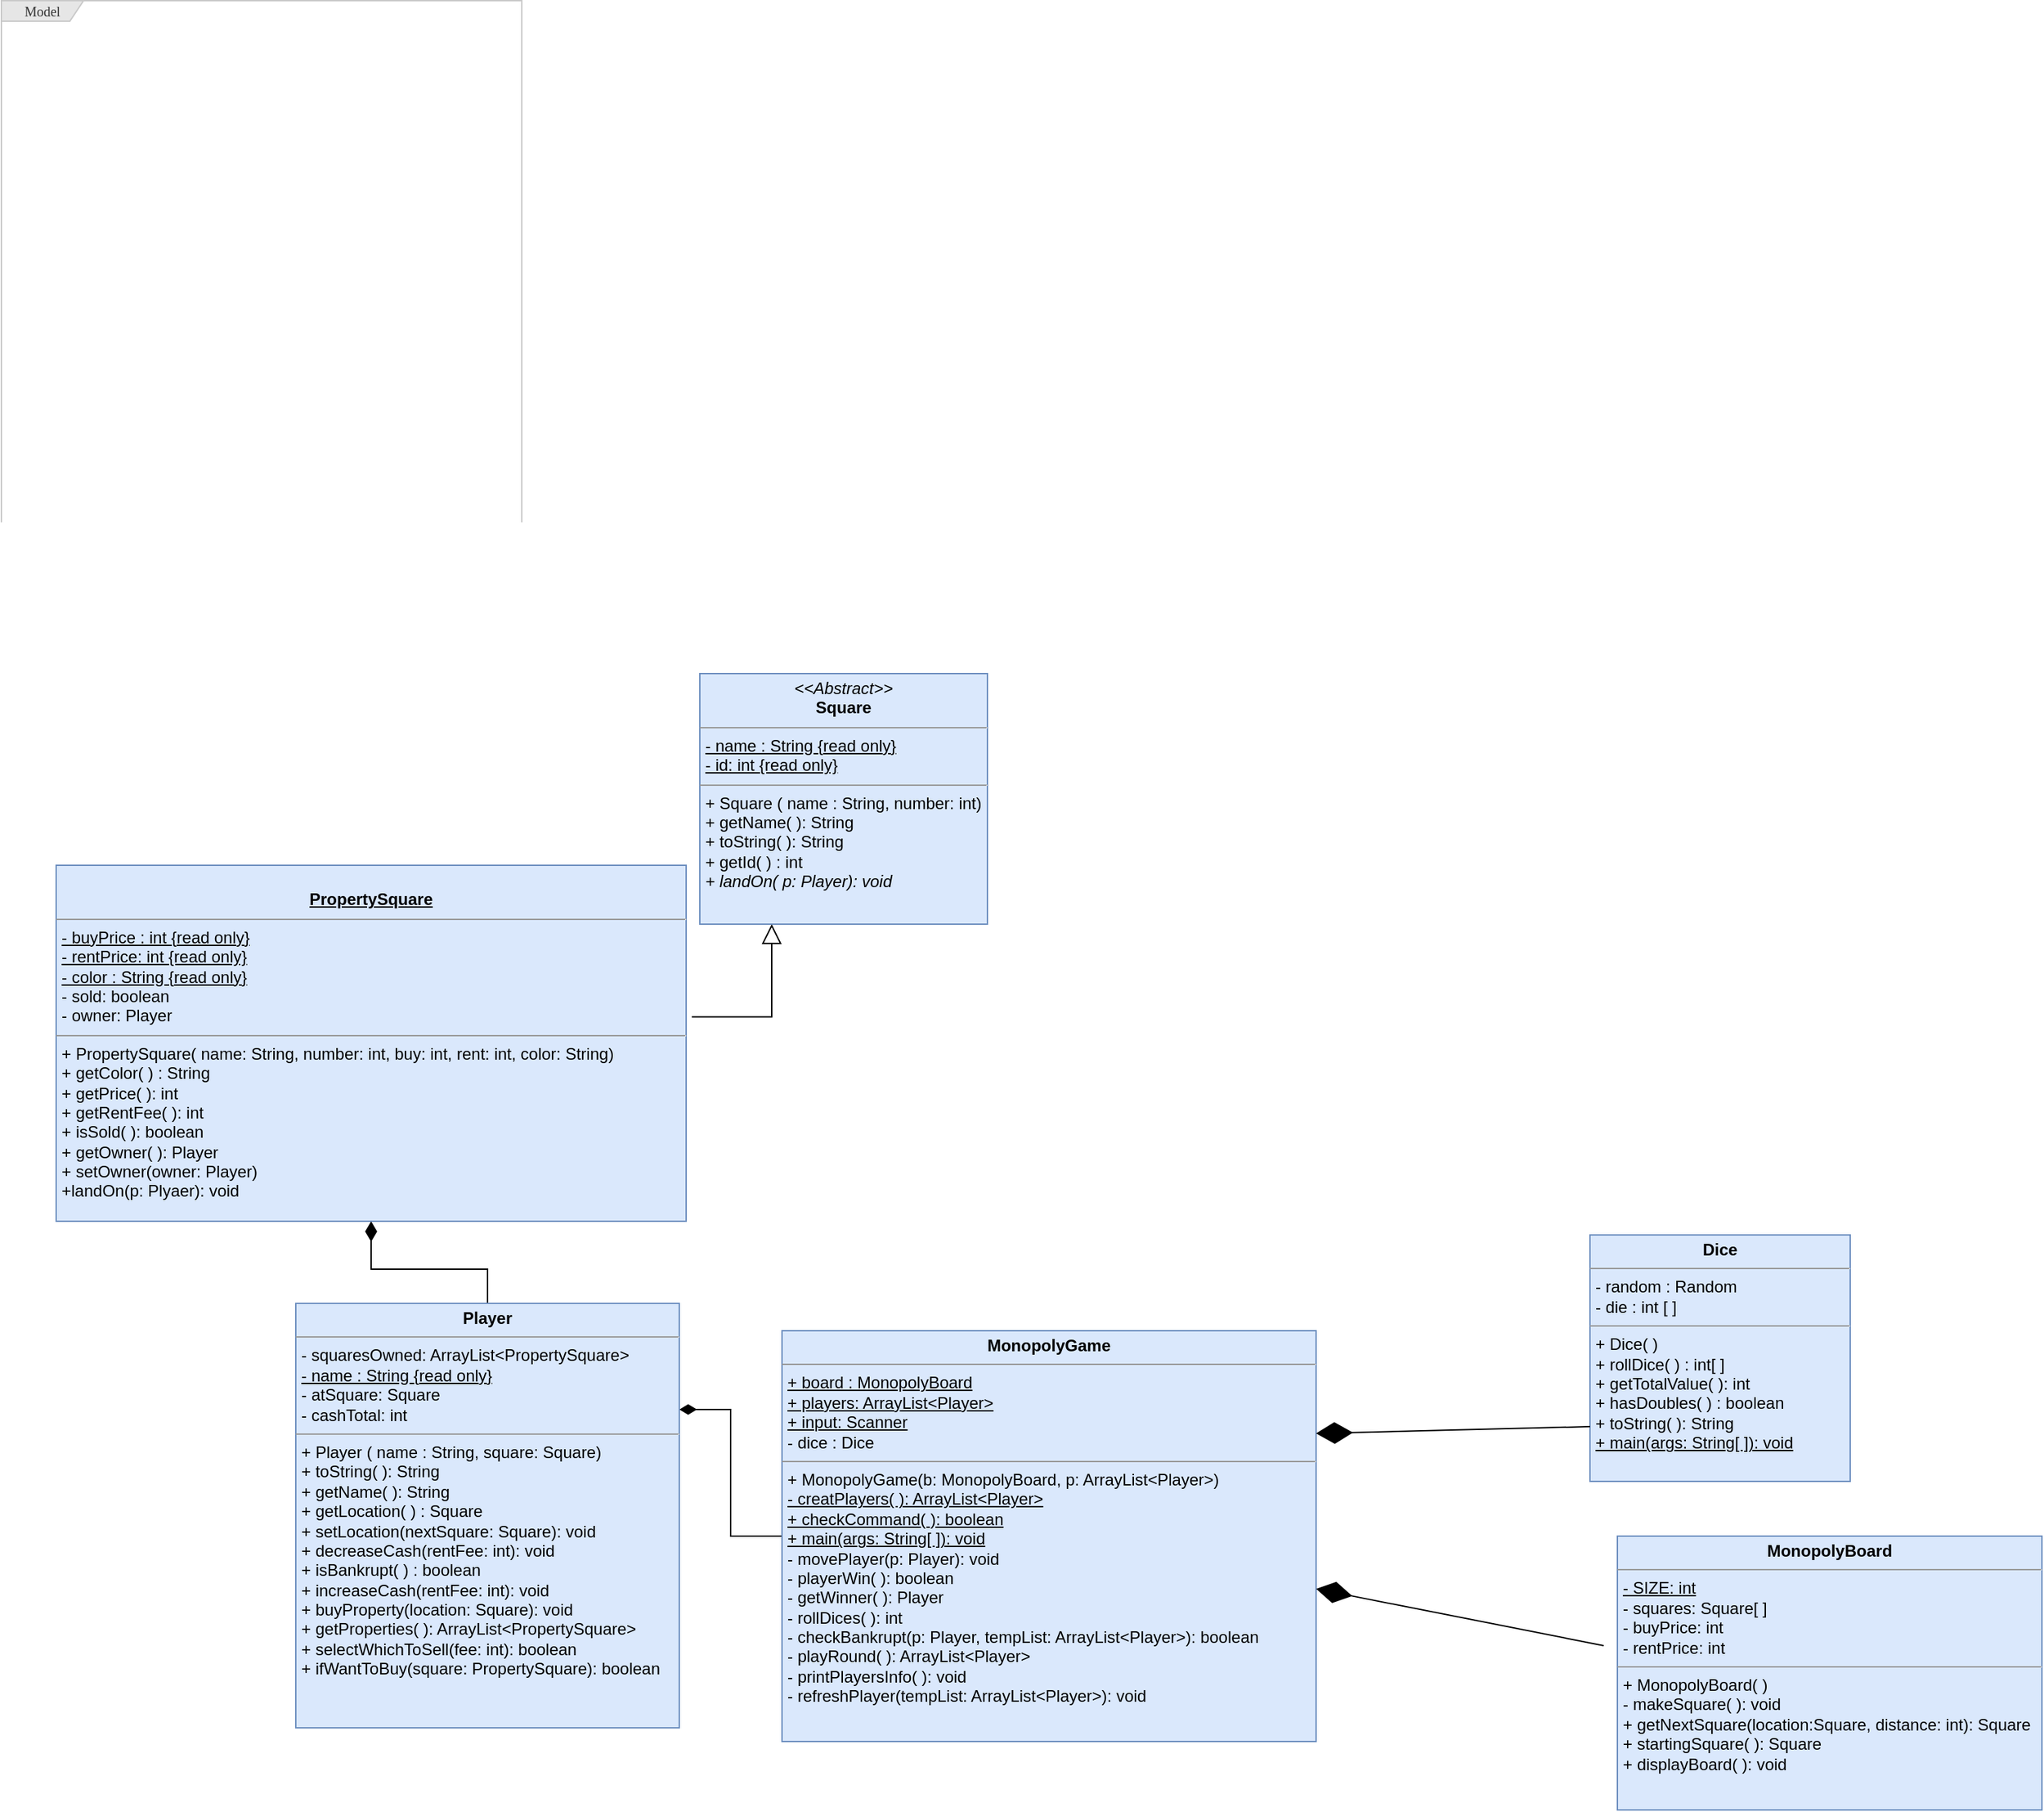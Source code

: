 <mxfile version="15.5.7" type="device"><diagram name="Page-1" id="c4acf3e9-155e-7222-9cf6-157b1a14988f"><mxGraphModel dx="1888" dy="1533" grid="1" gridSize="10" guides="1" tooltips="1" connect="1" arrows="1" fold="1" page="1" pageScale="1" pageWidth="850" pageHeight="1100" background="none" math="0" shadow="0"><root><mxCell id="0"/><mxCell id="1" parent="0"/><mxCell id="17acba5748e5396b-1" value="Model" style="shape=umlFrame;whiteSpace=wrap;html=1;rounded=0;shadow=0;comic=0;labelBackgroundColor=none;strokeWidth=1;fontFamily=Verdana;fontSize=10;align=center;fillColor=#E6E6E6;fontColor=#333333;strokeColor=#C9C9C9;width=60;height=15;" parent="1" vertex="1"><mxGeometry x="-260" y="-531.5" width="380" height="491.5" as="geometry"/></mxCell><mxCell id="v7Vo1TqNWF_dr8OzTrFL-2" style="edgeStyle=orthogonalEdgeStyle;rounded=0;orthogonalLoop=1;jettySize=auto;html=1;exitX=1.009;exitY=0.426;exitDx=0;exitDy=0;entryX=0.25;entryY=1;entryDx=0;entryDy=0;endArrow=block;endFill=0;endSize=12;exitPerimeter=0;" parent="1" source="7vzSn5Uh3cu9HvnBIA2v-2" target="5d2195bd80daf111-18" edge="1"><mxGeometry relative="1" as="geometry"><mxPoint x="160" y="245" as="sourcePoint"/></mxGeometry></mxCell><mxCell id="v7Vo1TqNWF_dr8OzTrFL-19" style="edgeStyle=orthogonalEdgeStyle;rounded=0;orthogonalLoop=1;jettySize=auto;html=1;endArrow=none;endFill=0;startSize=12;endSize=12;startArrow=diamondThin;startFill=1;exitX=0.5;exitY=1;exitDx=0;exitDy=0;" parent="1" source="7vzSn5Uh3cu9HvnBIA2v-2" target="v7Vo1TqNWF_dr8OzTrFL-18" edge="1"><mxGeometry relative="1" as="geometry"><mxPoint x="80.0" y="290" as="sourcePoint"/></mxGeometry></mxCell><mxCell id="5d2195bd80daf111-10" value="&lt;p style=&quot;margin: 0px ; margin-top: 4px ; text-align: center&quot;&gt;&lt;b&gt;Dice&lt;/b&gt;&lt;/p&gt;&lt;hr size=&quot;1&quot;&gt;&lt;p style=&quot;margin: 0px ; margin-left: 4px&quot;&gt;- random : Random&lt;br&gt;- die : int [ ]&lt;/p&gt;&lt;hr size=&quot;1&quot;&gt;&lt;p style=&quot;margin: 0px ; margin-left: 4px&quot;&gt;+ Dice( )&amp;nbsp;&lt;br&gt;+ rollDice( ) : int[ ]&lt;/p&gt;&lt;p style=&quot;margin: 0px ; margin-left: 4px&quot;&gt;+ getTotalValue( ): int&lt;/p&gt;&lt;p style=&quot;margin: 0px ; margin-left: 4px&quot;&gt;+ hasDoubles( ) : boolean&lt;/p&gt;&lt;p style=&quot;margin: 0px ; margin-left: 4px&quot;&gt;+ toString( ): String&lt;/p&gt;&lt;p style=&quot;margin: 0px ; margin-left: 4px&quot;&gt;&lt;u&gt;+ main(args: String[ ]): void&lt;/u&gt;&lt;/p&gt;" style="verticalAlign=top;align=left;overflow=fill;fontSize=12;fontFamily=Helvetica;html=1;rounded=0;shadow=0;comic=0;labelBackgroundColor=none;strokeWidth=1;fillColor=#dae8fc;strokeColor=#6c8ebf;" parent="1" vertex="1"><mxGeometry x="900" y="370" width="190" height="180" as="geometry"/></mxCell><mxCell id="5d2195bd80daf111-11" value="&lt;p style=&quot;margin: 0px ; margin-top: 4px ; text-align: center&quot;&gt;&lt;b&gt;MonopolyBoard&lt;/b&gt;&lt;/p&gt;&lt;hr size=&quot;1&quot;&gt;&lt;p style=&quot;margin: 0px ; margin-left: 4px&quot;&gt;&lt;u&gt;- SIZE: int&lt;/u&gt;&lt;br&gt;- squares: Square[ ]&lt;br&gt;&lt;/p&gt;&lt;p style=&quot;margin: 0px ; margin-left: 4px&quot;&gt;- buyPrice: int&lt;/p&gt;&lt;p style=&quot;margin: 0px ; margin-left: 4px&quot;&gt;- rentPrice: int&lt;/p&gt;&lt;hr size=&quot;1&quot;&gt;&lt;p style=&quot;margin: 0px ; margin-left: 4px&quot;&gt;+ MonopolyBoard( )&lt;/p&gt;&lt;p style=&quot;margin: 0px ; margin-left: 4px&quot;&gt;- makeSquare( ): void&lt;/p&gt;&lt;p style=&quot;margin: 0px ; margin-left: 4px&quot;&gt;+ getNextSquare(location:Square, distance: int): Square&lt;/p&gt;&lt;p style=&quot;margin: 0px ; margin-left: 4px&quot;&gt;+ startingSquare( ): Square&lt;/p&gt;&lt;p style=&quot;margin: 0px ; margin-left: 4px&quot;&gt;+ displayBoard( ): void&lt;/p&gt;&lt;p style=&quot;margin: 0px ; margin-left: 4px&quot;&gt;&lt;br&gt;&lt;/p&gt;" style="verticalAlign=top;align=left;overflow=fill;fontSize=12;fontFamily=Helvetica;html=1;rounded=0;shadow=0;comic=0;labelBackgroundColor=none;strokeWidth=1;fillColor=#dae8fc;strokeColor=#6c8ebf;" parent="1" vertex="1"><mxGeometry x="920" y="590" width="310" height="200" as="geometry"/></mxCell><mxCell id="5d2195bd80daf111-18" value="&lt;p style=&quot;margin: 0px ; margin-top: 4px ; text-align: center&quot;&gt;&lt;i&gt;&amp;lt;&amp;lt;Abstract&amp;gt;&amp;gt;&lt;/i&gt;&lt;br&gt;&lt;b&gt;Square&lt;/b&gt;&lt;/p&gt;&lt;hr size=&quot;1&quot;&gt;&lt;p style=&quot;margin: 0px ; margin-left: 4px&quot;&gt;&lt;u&gt;- name : String {read only}&lt;br&gt;&lt;/u&gt;&lt;/p&gt;&lt;p style=&quot;margin: 0px ; margin-left: 4px&quot;&gt;&lt;u&gt;- id: int {read only}&lt;/u&gt;&lt;/p&gt;&lt;hr size=&quot;1&quot;&gt;&lt;p style=&quot;margin: 0px ; margin-left: 4px&quot;&gt;+ Square ( name : String, number: int)&lt;br&gt;+ getName( ): String&lt;/p&gt;&lt;p style=&quot;margin: 0px ; margin-left: 4px&quot;&gt;+ toString( ): String&lt;/p&gt;&lt;p style=&quot;margin: 0px ; margin-left: 4px&quot;&gt;+ getId( ) : int&lt;/p&gt;&lt;p style=&quot;margin: 0px ; margin-left: 4px&quot;&gt;&lt;span&gt;&lt;i&gt;+ landOn( p: Player): void&lt;/i&gt;&lt;/span&gt;&lt;br&gt;&lt;/p&gt;&lt;p style=&quot;margin: 0px ; margin-left: 4px&quot;&gt;&lt;br&gt;&lt;/p&gt;" style="verticalAlign=top;align=left;overflow=fill;fontSize=12;fontFamily=Helvetica;html=1;rounded=0;shadow=0;comic=0;labelBackgroundColor=none;strokeWidth=1;fillColor=#dae8fc;strokeColor=#6c8ebf;" parent="1" vertex="1"><mxGeometry x="250" y="-40" width="210" height="183" as="geometry"/></mxCell><mxCell id="7vzSn5Uh3cu9HvnBIA2v-7" style="edgeStyle=orthogonalEdgeStyle;rounded=0;orthogonalLoop=1;jettySize=auto;html=1;exitX=0;exitY=0.5;exitDx=0;exitDy=0;entryX=1;entryY=0.25;entryDx=0;entryDy=0;endArrow=diamondThin;endFill=1;startSize=10;endSize=10;" parent="1" source="5d2195bd80daf111-20" target="v7Vo1TqNWF_dr8OzTrFL-18" edge="1"><mxGeometry relative="1" as="geometry"/></mxCell><mxCell id="5d2195bd80daf111-20" value="&lt;p style=&quot;margin: 0px ; margin-top: 4px ; text-align: center&quot;&gt;&lt;b&gt;MonopolyGame&lt;/b&gt;&lt;/p&gt;&lt;hr size=&quot;1&quot;&gt;&lt;p style=&quot;margin: 0px ; margin-left: 4px&quot;&gt;&lt;u&gt;+ board : MonopolyBoard&lt;br&gt;+ players: ArrayList&amp;lt;Player&amp;gt;&lt;/u&gt;&lt;/p&gt;&lt;p style=&quot;margin: 0px ; margin-left: 4px&quot;&gt;&lt;u&gt;+ input: Scanner&lt;/u&gt;&lt;/p&gt;&lt;p style=&quot;margin: 0px ; margin-left: 4px&quot;&gt;- dice : Dice&lt;/p&gt;&lt;hr size=&quot;1&quot;&gt;&lt;p style=&quot;margin: 0px ; margin-left: 4px&quot;&gt;+ MonopolyGame(b: MonopolyBoard, p: ArrayList&amp;lt;Player&amp;gt;)&lt;br&gt;&lt;/p&gt;&lt;p style=&quot;margin: 0px ; margin-left: 4px&quot;&gt;&lt;u&gt;- creatPlayers( ): ArrayList&amp;lt;Player&amp;gt;&lt;/u&gt;&lt;/p&gt;&lt;p style=&quot;margin: 0px ; margin-left: 4px&quot;&gt;&lt;u&gt;+ checkCommand( ): boolean&lt;/u&gt;&lt;/p&gt;&lt;p style=&quot;margin: 0px ; margin-left: 4px&quot;&gt;&lt;u&gt;+ main(args: String[ ]): void&lt;/u&gt;&lt;/p&gt;&lt;p style=&quot;margin: 0px ; margin-left: 4px&quot;&gt;- movePlayer(p: Player): void&lt;/p&gt;&lt;p style=&quot;margin: 0px ; margin-left: 4px&quot;&gt;- playerWin( ): boolean&lt;/p&gt;&lt;p style=&quot;margin: 0px ; margin-left: 4px&quot;&gt;- getWinner( ): Player&lt;/p&gt;&lt;p style=&quot;margin: 0px ; margin-left: 4px&quot;&gt;- rollDices( ): int&lt;/p&gt;&lt;p style=&quot;margin: 0px ; margin-left: 4px&quot;&gt;- checkBankrupt(p: Player, tempList: ArrayList&amp;lt;Player&amp;gt;): boolean&lt;/p&gt;&lt;p style=&quot;margin: 0px ; margin-left: 4px&quot;&gt;- playRound( ): ArrayList&amp;lt;Player&amp;gt;&lt;/p&gt;&lt;p style=&quot;margin: 0px ; margin-left: 4px&quot;&gt;- printPlayersInfo( ): void&lt;/p&gt;&lt;p style=&quot;margin: 0px ; margin-left: 4px&quot;&gt;- refreshPlayer(tempList: ArrayList&amp;lt;Player&amp;gt;): void&lt;/p&gt;" style="verticalAlign=top;align=left;overflow=fill;fontSize=12;fontFamily=Helvetica;html=1;rounded=0;shadow=0;comic=0;labelBackgroundColor=none;strokeWidth=1;fillColor=#dae8fc;strokeColor=#6c8ebf;" parent="1" vertex="1"><mxGeometry x="310" y="440" width="390" height="300" as="geometry"/></mxCell><mxCell id="v7Vo1TqNWF_dr8OzTrFL-18" value="&lt;p style=&quot;margin: 0px ; margin-top: 4px ; text-align: center&quot;&gt;&lt;b&gt;Player&lt;/b&gt;&lt;/p&gt;&lt;hr size=&quot;1&quot;&gt;&lt;p style=&quot;margin: 0px ; margin-left: 4px&quot;&gt;- squaresOwned: ArrayList&amp;lt;PropertySquare&amp;gt;&lt;/p&gt;&lt;p style=&quot;margin: 0px ; margin-left: 4px&quot;&gt;&lt;u&gt;- name : String {read only}&lt;/u&gt;&lt;/p&gt;&lt;p style=&quot;margin: 0px ; margin-left: 4px&quot;&gt;- atSquare: Square&lt;/p&gt;&lt;p style=&quot;margin: 0px ; margin-left: 4px&quot;&gt;- cashTotal: int&lt;/p&gt;&lt;hr size=&quot;1&quot;&gt;&lt;p style=&quot;margin: 0px ; margin-left: 4px&quot;&gt;+ Player ( name : String, square: Square)&lt;/p&gt;&lt;p style=&quot;margin: 0px ; margin-left: 4px&quot;&gt;+ toString( ): String&lt;br&gt;+ getName( ): String&lt;/p&gt;&lt;p style=&quot;margin: 0px ; margin-left: 4px&quot;&gt;+ getLocation( ) : Square&lt;/p&gt;&lt;p style=&quot;margin: 0px ; margin-left: 4px&quot;&gt;+ setLocation(nextSquare: Square): void&lt;/p&gt;&lt;p style=&quot;margin: 0px ; margin-left: 4px&quot;&gt;+ decreaseCash(rentFee: int): void&lt;br&gt;&lt;/p&gt;&lt;p style=&quot;margin: 0px ; margin-left: 4px&quot;&gt;+ isBankrupt( ) : boolean&lt;br&gt;&lt;/p&gt;&lt;p style=&quot;margin: 0px ; margin-left: 4px&quot;&gt;+ increaseCash(rentFee: int): void&lt;br&gt;&lt;/p&gt;&lt;p style=&quot;margin: 0px ; margin-left: 4px&quot;&gt;+ buyProperty(location: Square): void&lt;/p&gt;&lt;p style=&quot;margin: 0px ; margin-left: 4px&quot;&gt;+ getProperties( ): ArrayList&amp;lt;PropertySquare&amp;gt;&lt;br&gt;&lt;/p&gt;&lt;p style=&quot;margin: 0px ; margin-left: 4px&quot;&gt;+ selectWhichToSell(fee: int): boolean&lt;/p&gt;&lt;p style=&quot;margin: 0px ; margin-left: 4px&quot;&gt;+ ifWantToBuy(square: PropertySquare): boolean&lt;/p&gt;&lt;p style=&quot;margin: 0px ; margin-left: 4px&quot;&gt;&lt;br&gt;&lt;/p&gt;" style="verticalAlign=top;align=left;overflow=fill;fontSize=12;fontFamily=Helvetica;html=1;rounded=0;shadow=0;comic=0;labelBackgroundColor=none;strokeWidth=1;fillColor=#dae8fc;strokeColor=#6c8ebf;" parent="1" vertex="1"><mxGeometry x="-45" y="420" width="280" height="310" as="geometry"/></mxCell><mxCell id="7vzSn5Uh3cu9HvnBIA2v-2" value="&lt;p style=&quot;margin: 0px ; margin-top: 4px ; text-align: center&quot;&gt;&lt;u&gt;&lt;br&gt;&lt;b&gt;PropertySquare&lt;/b&gt;&lt;/u&gt;&lt;/p&gt;&lt;hr size=&quot;1&quot;&gt;&lt;p style=&quot;margin: 0px ; margin-left: 4px&quot;&gt;&lt;u&gt;- buyPrice : int {read only}&lt;br&gt;&lt;/u&gt;&lt;/p&gt;&lt;p style=&quot;margin: 0px ; margin-left: 4px&quot;&gt;&lt;u&gt;- rentPrice: int {read only}&lt;/u&gt;&lt;/p&gt;&lt;p style=&quot;margin: 0px ; margin-left: 4px&quot;&gt;&lt;u&gt;- color : String {read only}&lt;/u&gt;&lt;/p&gt;&lt;p style=&quot;margin: 0px ; margin-left: 4px&quot;&gt;- sold: boolean&lt;/p&gt;&lt;p style=&quot;margin: 0px ; margin-left: 4px&quot;&gt;- owner: Player&lt;/p&gt;&lt;hr size=&quot;1&quot;&gt;&lt;p style=&quot;margin: 0px ; margin-left: 4px&quot;&gt;+ PropertySquare( name: String, number: int, buy: int, rent: int, color: String)&lt;/p&gt;&lt;p style=&quot;margin: 0px ; margin-left: 4px&quot;&gt;+ getColor( ) : String&lt;/p&gt;&lt;p style=&quot;margin: 0px ; margin-left: 4px&quot;&gt;+ getPrice( ): int&lt;/p&gt;&lt;p style=&quot;margin: 0px ; margin-left: 4px&quot;&gt;+ getRentFee( ): int&lt;/p&gt;&lt;p style=&quot;margin: 0px ; margin-left: 4px&quot;&gt;+ isSold( ): boolean&lt;/p&gt;&lt;p style=&quot;margin: 0px ; margin-left: 4px&quot;&gt;+ getOwner( ): Player&lt;/p&gt;&lt;p style=&quot;margin: 0px ; margin-left: 4px&quot;&gt;+ setOwner(owner: Player)&lt;/p&gt;&lt;p style=&quot;margin: 0px ; margin-left: 4px&quot;&gt;+landOn(p: Plyaer): void&lt;/p&gt;&lt;p style=&quot;margin: 0px ; margin-left: 4px&quot;&gt;&lt;br&gt;&lt;/p&gt;" style="verticalAlign=top;align=left;overflow=fill;fontSize=12;fontFamily=Helvetica;html=1;rounded=0;shadow=0;comic=0;labelBackgroundColor=none;strokeWidth=1;fillColor=#dae8fc;strokeColor=#6c8ebf;" parent="1" vertex="1"><mxGeometry x="-220" y="100" width="460" height="260" as="geometry"/></mxCell><mxCell id="12gEWrx1PudSQQcgVa_0-4" value="" style="endArrow=diamondThin;endFill=1;endSize=24;html=1;rounded=0;entryX=1;entryY=0.25;entryDx=0;entryDy=0;" parent="1" target="5d2195bd80daf111-20" edge="1"><mxGeometry width="160" relative="1" as="geometry"><mxPoint x="900" y="510" as="sourcePoint"/><mxPoint x="710" y="510" as="targetPoint"/></mxGeometry></mxCell><mxCell id="12gEWrx1PudSQQcgVa_0-5" value="" style="endArrow=diamondThin;endFill=1;endSize=24;html=1;rounded=0;" parent="1" target="5d2195bd80daf111-20" edge="1"><mxGeometry width="160" relative="1" as="geometry"><mxPoint x="910" y="670" as="sourcePoint"/><mxPoint x="710" y="665" as="targetPoint"/></mxGeometry></mxCell></root></mxGraphModel></diagram></mxfile>